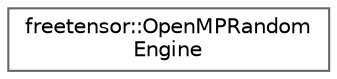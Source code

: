 digraph "Graphical Class Hierarchy"
{
 // LATEX_PDF_SIZE
  bgcolor="transparent";
  edge [fontname=Helvetica,fontsize=10,labelfontname=Helvetica,labelfontsize=10];
  node [fontname=Helvetica,fontsize=10,shape=box,height=0.2,width=0.4];
  rankdir="LR";
  Node0 [label="freetensor::OpenMPRandom\lEngine",height=0.2,width=0.4,color="grey40", fillcolor="white", style="filled",URL="$classfreetensor_1_1OpenMPRandomEngine.html",tooltip=" "];
}
